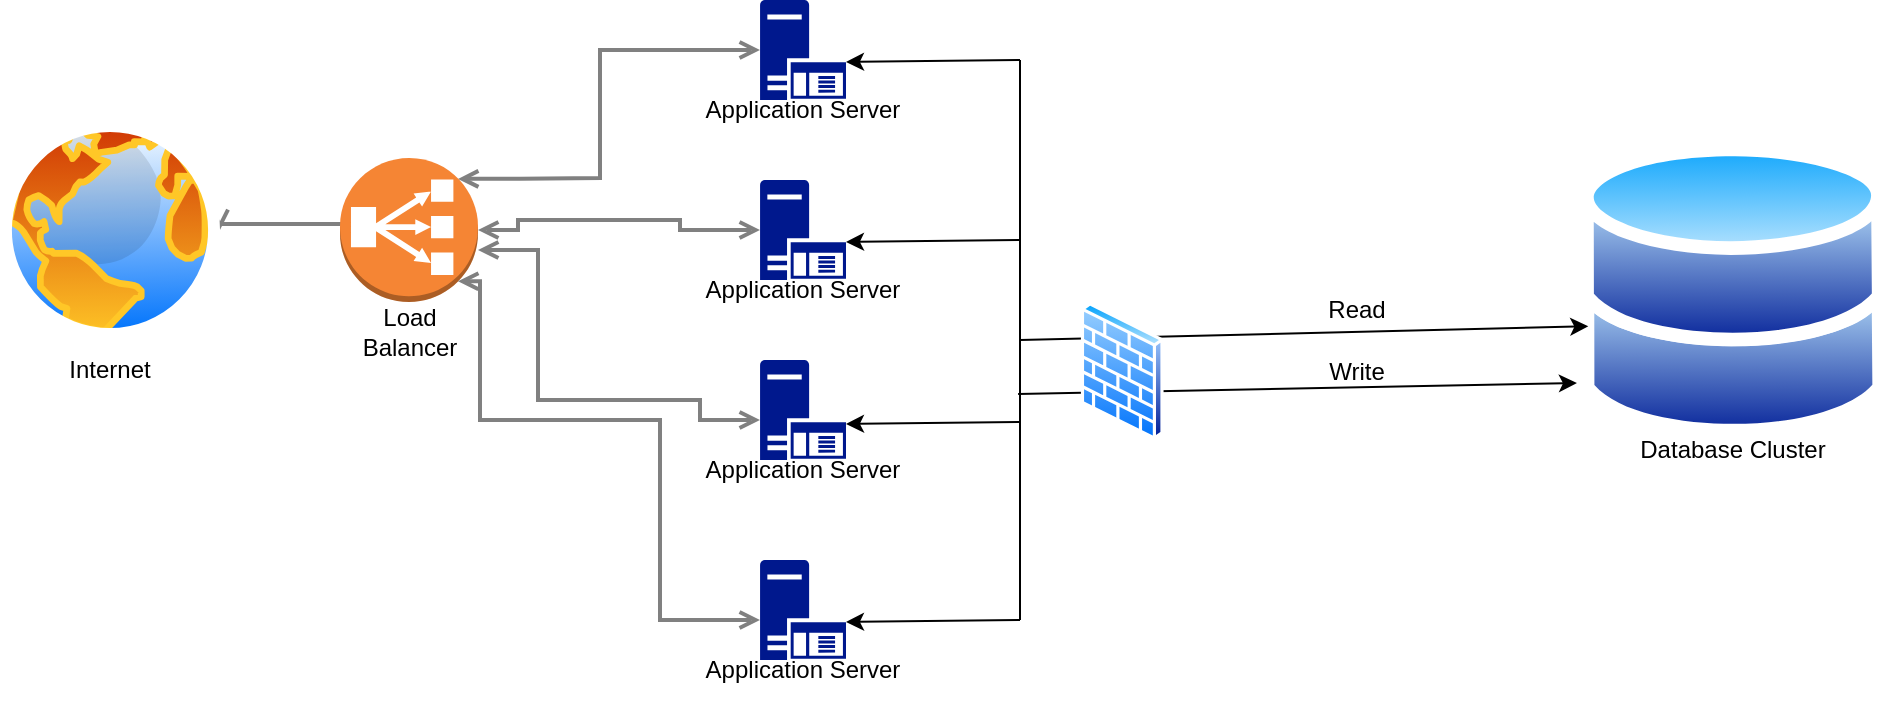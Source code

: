 <mxfile version="21.3.2" type="github">
  <diagram id="Ht1M8jgEwFfnCIfOTk4-" name="Page-1">
    <mxGraphModel dx="2465" dy="1301" grid="1" gridSize="10" guides="1" tooltips="1" connect="1" arrows="1" fold="1" page="1" pageScale="1" pageWidth="1169" pageHeight="827" math="0" shadow="0">
      <root>
        <mxCell id="0" />
        <mxCell id="1" parent="0" />
        <mxCell id="UEzPUAAOIrF-is8g5C7q-130" style="edgeStyle=orthogonalEdgeStyle;rounded=0;orthogonalLoop=1;jettySize=auto;html=1;startArrow=open;startFill=0;endArrow=open;endFill=0;strokeWidth=2;strokeColor=#808080;exitX=0.855;exitY=0.145;exitDx=0;exitDy=0;exitPerimeter=0;entryX=0;entryY=0.5;entryDx=0;entryDy=0;entryPerimeter=0;" parent="1" source="PotebYjNREBIz9ww5w4z-4" target="PotebYjNREBIz9ww5w4z-5" edge="1">
          <mxGeometry relative="1" as="geometry">
            <Array as="points">
              <mxPoint x="140" y="129" />
              <mxPoint x="180" y="129" />
              <mxPoint x="180" y="65" />
            </Array>
            <mxPoint x="268.499" y="142" as="sourcePoint" />
            <mxPoint x="410.5" y="-157" as="targetPoint" />
          </mxGeometry>
        </mxCell>
        <mxCell id="UEzPUAAOIrF-is8g5C7q-131" style="edgeStyle=orthogonalEdgeStyle;rounded=0;orthogonalLoop=1;jettySize=auto;html=1;startArrow=open;startFill=0;endArrow=open;endFill=0;strokeWidth=2;strokeColor=#808080;exitX=1;exitY=0.5;exitDx=0;exitDy=0;entryX=0;entryY=0.5;entryDx=0;entryDy=0;entryPerimeter=0;" parent="1" source="PotebYjNREBIz9ww5w4z-1" target="PotebYjNREBIz9ww5w4z-4" edge="1">
          <mxGeometry relative="1" as="geometry">
            <Array as="points">
              <mxPoint x="-10" y="152" />
              <mxPoint x="70" y="152" />
            </Array>
            <mxPoint x="268.499" y="151.5" as="sourcePoint" />
          </mxGeometry>
        </mxCell>
        <object label="" Internet="" id="PotebYjNREBIz9ww5w4z-1">
          <mxCell style="image;aspect=fixed;perimeter=ellipsePerimeter;html=1;align=center;shadow=0;dashed=0;spacingTop=3;image=img/lib/active_directory/internet_globe.svg;" vertex="1" parent="1">
            <mxGeometry x="-120" y="100" width="110" height="110" as="geometry" />
          </mxCell>
        </object>
        <mxCell id="PotebYjNREBIz9ww5w4z-4" value="" style="outlineConnect=0;dashed=0;verticalLabelPosition=bottom;verticalAlign=top;align=center;html=1;shape=mxgraph.aws3.classic_load_balancer;fillColor=#F58534;gradientColor=none;" vertex="1" parent="1">
          <mxGeometry x="50" y="119" width="69" height="72" as="geometry" />
        </mxCell>
        <mxCell id="PotebYjNREBIz9ww5w4z-5" value="" style="sketch=0;aspect=fixed;pointerEvents=1;shadow=0;dashed=0;html=1;strokeColor=none;labelPosition=center;verticalLabelPosition=bottom;verticalAlign=top;align=center;fillColor=#00188D;shape=mxgraph.mscae.enterprise.application_server" vertex="1" parent="1">
          <mxGeometry x="260" y="40" width="43" height="50" as="geometry" />
        </mxCell>
        <mxCell id="PotebYjNREBIz9ww5w4z-6" value="" style="sketch=0;aspect=fixed;pointerEvents=1;shadow=0;dashed=0;html=1;strokeColor=none;labelPosition=center;verticalLabelPosition=bottom;verticalAlign=top;align=center;fillColor=#00188D;shape=mxgraph.mscae.enterprise.application_server" vertex="1" parent="1">
          <mxGeometry x="260" y="130" width="43" height="50" as="geometry" />
        </mxCell>
        <mxCell id="PotebYjNREBIz9ww5w4z-7" value="" style="sketch=0;aspect=fixed;pointerEvents=1;shadow=0;dashed=0;html=1;strokeColor=none;labelPosition=center;verticalLabelPosition=bottom;verticalAlign=top;align=center;fillColor=#00188D;shape=mxgraph.mscae.enterprise.application_server" vertex="1" parent="1">
          <mxGeometry x="260" y="220" width="43" height="50" as="geometry" />
        </mxCell>
        <mxCell id="PotebYjNREBIz9ww5w4z-8" value="" style="sketch=0;aspect=fixed;pointerEvents=1;shadow=0;dashed=0;html=1;strokeColor=none;labelPosition=center;verticalLabelPosition=bottom;verticalAlign=top;align=center;fillColor=#00188D;shape=mxgraph.mscae.enterprise.application_server" vertex="1" parent="1">
          <mxGeometry x="260" y="320" width="43" height="50" as="geometry" />
        </mxCell>
        <mxCell id="PotebYjNREBIz9ww5w4z-9" style="edgeStyle=orthogonalEdgeStyle;rounded=0;orthogonalLoop=1;jettySize=auto;html=1;startArrow=open;startFill=0;endArrow=open;endFill=0;strokeWidth=2;strokeColor=#808080;entryX=0;entryY=0.5;entryDx=0;entryDy=0;entryPerimeter=0;exitX=1;exitY=0.5;exitDx=0;exitDy=0;exitPerimeter=0;" edge="1" parent="1" source="PotebYjNREBIz9ww5w4z-4" target="PotebYjNREBIz9ww5w4z-6">
          <mxGeometry relative="1" as="geometry">
            <Array as="points">
              <mxPoint x="139" y="155" />
              <mxPoint x="139" y="150" />
              <mxPoint x="220" y="150" />
              <mxPoint x="220" y="155" />
            </Array>
            <mxPoint x="160" y="220" as="sourcePoint" />
            <mxPoint x="270" y="75" as="targetPoint" />
          </mxGeometry>
        </mxCell>
        <mxCell id="PotebYjNREBIz9ww5w4z-10" style="edgeStyle=orthogonalEdgeStyle;rounded=0;orthogonalLoop=1;jettySize=auto;html=1;startArrow=open;startFill=0;endArrow=open;endFill=0;strokeWidth=2;strokeColor=#808080;entryX=0;entryY=0.6;entryDx=0;entryDy=0;entryPerimeter=0;" edge="1" parent="1" source="PotebYjNREBIz9ww5w4z-4" target="PotebYjNREBIz9ww5w4z-7">
          <mxGeometry relative="1" as="geometry">
            <Array as="points">
              <mxPoint x="149" y="165" />
              <mxPoint x="149" y="240" />
              <mxPoint x="230" y="240" />
              <mxPoint x="230" y="250" />
            </Array>
            <mxPoint x="129" y="165" as="sourcePoint" />
            <mxPoint x="250" y="260" as="targetPoint" />
          </mxGeometry>
        </mxCell>
        <mxCell id="PotebYjNREBIz9ww5w4z-11" style="edgeStyle=orthogonalEdgeStyle;rounded=0;orthogonalLoop=1;jettySize=auto;html=1;startArrow=open;startFill=0;endArrow=open;endFill=0;strokeWidth=2;strokeColor=#808080;entryX=0;entryY=0.6;entryDx=0;entryDy=0;entryPerimeter=0;exitX=0.855;exitY=0.855;exitDx=0;exitDy=0;exitPerimeter=0;" edge="1" parent="1" source="PotebYjNREBIz9ww5w4z-4" target="PotebYjNREBIz9ww5w4z-8">
          <mxGeometry relative="1" as="geometry">
            <Array as="points">
              <mxPoint x="120" y="181" />
              <mxPoint x="120" y="250" />
              <mxPoint x="210" y="250" />
              <mxPoint x="210" y="350" />
            </Array>
            <mxPoint x="129" y="175" as="sourcePoint" />
            <mxPoint x="250" y="350" as="targetPoint" />
          </mxGeometry>
        </mxCell>
        <mxCell id="PotebYjNREBIz9ww5w4z-12" value="Load Balancer" style="text;strokeColor=none;align=center;fillColor=none;html=1;verticalAlign=middle;whiteSpace=wrap;rounded=0;" vertex="1" parent="1">
          <mxGeometry x="54.5" y="191" width="60" height="30" as="geometry" />
        </mxCell>
        <mxCell id="PotebYjNREBIz9ww5w4z-13" value="Internet" style="text;strokeColor=none;align=center;fillColor=none;html=1;verticalAlign=middle;whiteSpace=wrap;rounded=0;" vertex="1" parent="1">
          <mxGeometry x="-95" y="210" width="60" height="30" as="geometry" />
        </mxCell>
        <mxCell id="PotebYjNREBIz9ww5w4z-14" value="Application Server" style="text;strokeColor=none;align=center;fillColor=none;html=1;verticalAlign=middle;whiteSpace=wrap;rounded=0;" vertex="1" parent="1">
          <mxGeometry x="223" y="80" width="117" height="30" as="geometry" />
        </mxCell>
        <mxCell id="PotebYjNREBIz9ww5w4z-15" value="Application Server" style="text;strokeColor=none;align=center;fillColor=none;html=1;verticalAlign=middle;whiteSpace=wrap;rounded=0;" vertex="1" parent="1">
          <mxGeometry x="223" y="170" width="117" height="30" as="geometry" />
        </mxCell>
        <mxCell id="PotebYjNREBIz9ww5w4z-16" value="Application Server" style="text;strokeColor=none;align=center;fillColor=none;html=1;verticalAlign=middle;whiteSpace=wrap;rounded=0;" vertex="1" parent="1">
          <mxGeometry x="223" y="260" width="117" height="30" as="geometry" />
        </mxCell>
        <mxCell id="PotebYjNREBIz9ww5w4z-17" value="Application Server" style="text;strokeColor=none;align=center;fillColor=none;html=1;verticalAlign=middle;whiteSpace=wrap;rounded=0;" vertex="1" parent="1">
          <mxGeometry x="223" y="360" width="117" height="30" as="geometry" />
        </mxCell>
        <mxCell id="PotebYjNREBIz9ww5w4z-18" value="" style="image;aspect=fixed;perimeter=ellipsePerimeter;html=1;align=center;shadow=0;dashed=0;spacingTop=3;image=img/lib/active_directory/databases.svg;" vertex="1" parent="1">
          <mxGeometry x="670" y="110" width="153.06" height="150" as="geometry" />
        </mxCell>
        <mxCell id="PotebYjNREBIz9ww5w4z-19" value="Database Cluster" style="text;strokeColor=none;align=center;fillColor=none;html=1;verticalAlign=middle;whiteSpace=wrap;rounded=0;" vertex="1" parent="1">
          <mxGeometry x="688.03" y="250" width="117" height="30" as="geometry" />
        </mxCell>
        <mxCell id="PotebYjNREBIz9ww5w4z-21" value="" style="endArrow=none;html=1;rounded=0;" edge="1" parent="1">
          <mxGeometry width="50" height="50" relative="1" as="geometry">
            <mxPoint x="390" y="350" as="sourcePoint" />
            <mxPoint x="390" y="70" as="targetPoint" />
          </mxGeometry>
        </mxCell>
        <mxCell id="PotebYjNREBIz9ww5w4z-22" value="" style="endArrow=classic;html=1;rounded=0;entryX=1;entryY=0.62;entryDx=0;entryDy=0;entryPerimeter=0;" edge="1" parent="1" target="PotebYjNREBIz9ww5w4z-5">
          <mxGeometry width="50" height="50" relative="1" as="geometry">
            <mxPoint x="390" y="70" as="sourcePoint" />
            <mxPoint x="520" y="-80" as="targetPoint" />
          </mxGeometry>
        </mxCell>
        <mxCell id="PotebYjNREBIz9ww5w4z-23" value="" style="endArrow=classic;html=1;rounded=0;entryX=1;entryY=0.62;entryDx=0;entryDy=0;entryPerimeter=0;" edge="1" parent="1">
          <mxGeometry width="50" height="50" relative="1" as="geometry">
            <mxPoint x="390" y="160" as="sourcePoint" />
            <mxPoint x="303" y="161" as="targetPoint" />
          </mxGeometry>
        </mxCell>
        <mxCell id="PotebYjNREBIz9ww5w4z-24" value="" style="endArrow=classic;html=1;rounded=0;entryX=1;entryY=0.62;entryDx=0;entryDy=0;entryPerimeter=0;" edge="1" parent="1">
          <mxGeometry width="50" height="50" relative="1" as="geometry">
            <mxPoint x="390" y="251" as="sourcePoint" />
            <mxPoint x="303" y="252" as="targetPoint" />
          </mxGeometry>
        </mxCell>
        <mxCell id="PotebYjNREBIz9ww5w4z-25" value="" style="endArrow=classic;html=1;rounded=0;entryX=1;entryY=0.62;entryDx=0;entryDy=0;entryPerimeter=0;" edge="1" parent="1">
          <mxGeometry width="50" height="50" relative="1" as="geometry">
            <mxPoint x="390" y="350" as="sourcePoint" />
            <mxPoint x="303" y="351" as="targetPoint" />
          </mxGeometry>
        </mxCell>
        <mxCell id="PotebYjNREBIz9ww5w4z-26" value="" style="endArrow=classic;html=1;rounded=0;entryX=0.027;entryY=0.621;entryDx=0;entryDy=0;entryPerimeter=0;" edge="1" parent="1" target="PotebYjNREBIz9ww5w4z-18">
          <mxGeometry width="50" height="50" relative="1" as="geometry">
            <mxPoint x="390" y="210" as="sourcePoint" />
            <mxPoint x="343" y="111" as="targetPoint" />
          </mxGeometry>
        </mxCell>
        <mxCell id="PotebYjNREBIz9ww5w4z-30" value="" style="endArrow=classic;html=1;rounded=0;entryX=-0.01;entryY=0.81;entryDx=0;entryDy=0;entryPerimeter=0;" edge="1" parent="1" target="PotebYjNREBIz9ww5w4z-18">
          <mxGeometry width="50" height="50" relative="1" as="geometry">
            <mxPoint x="389.05" y="237" as="sourcePoint" />
            <mxPoint x="493.05" y="240" as="targetPoint" />
          </mxGeometry>
        </mxCell>
        <mxCell id="PotebYjNREBIz9ww5w4z-27" value="" style="image;aspect=fixed;perimeter=ellipsePerimeter;html=1;align=center;shadow=0;dashed=0;spacingTop=3;image=img/lib/active_directory/firewall.svg;" vertex="1" parent="1">
          <mxGeometry x="420" y="191" width="42.09" height="69" as="geometry" />
        </mxCell>
        <mxCell id="PotebYjNREBIz9ww5w4z-31" value="Read" style="text;strokeColor=none;align=center;fillColor=none;html=1;verticalAlign=middle;whiteSpace=wrap;rounded=0;" vertex="1" parent="1">
          <mxGeometry x="500" y="180" width="117" height="30" as="geometry" />
        </mxCell>
        <mxCell id="PotebYjNREBIz9ww5w4z-32" value="Write" style="text;strokeColor=none;align=center;fillColor=none;html=1;verticalAlign=middle;whiteSpace=wrap;rounded=0;" vertex="1" parent="1">
          <mxGeometry x="500" y="210.5" width="117" height="30" as="geometry" />
        </mxCell>
      </root>
    </mxGraphModel>
  </diagram>
</mxfile>
